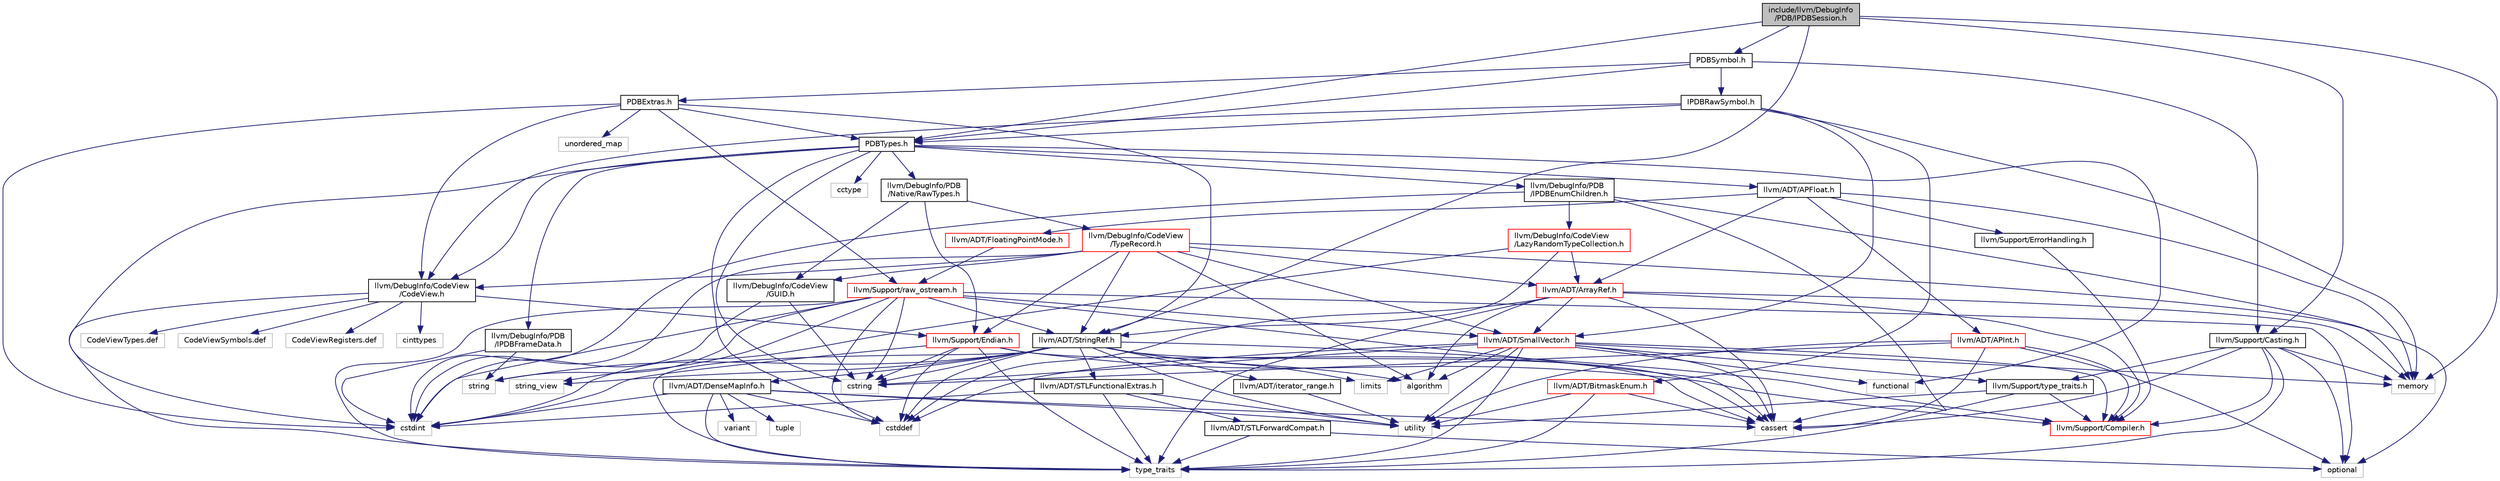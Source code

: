 digraph "include/llvm/DebugInfo/PDB/IPDBSession.h"
{
 // LATEX_PDF_SIZE
  bgcolor="transparent";
  edge [fontname="Helvetica",fontsize="10",labelfontname="Helvetica",labelfontsize="10"];
  node [fontname="Helvetica",fontsize="10",shape=record];
  Node1 [label="include/llvm/DebugInfo\l/PDB/IPDBSession.h",height=0.2,width=0.4,color="black", fillcolor="grey75", style="filled", fontcolor="black",tooltip=" "];
  Node1 -> Node2 [color="midnightblue",fontsize="10",style="solid",fontname="Helvetica"];
  Node2 [label="PDBSymbol.h",height=0.2,width=0.4,color="black",URL="$PDBSymbol_8h.html",tooltip=" "];
  Node2 -> Node3 [color="midnightblue",fontsize="10",style="solid",fontname="Helvetica"];
  Node3 [label="IPDBRawSymbol.h",height=0.2,width=0.4,color="black",URL="$IPDBRawSymbol_8h.html",tooltip=" "];
  Node3 -> Node4 [color="midnightblue",fontsize="10",style="solid",fontname="Helvetica"];
  Node4 [label="PDBTypes.h",height=0.2,width=0.4,color="black",URL="$PDBTypes_8h.html",tooltip=" "];
  Node4 -> Node5 [color="midnightblue",fontsize="10",style="solid",fontname="Helvetica"];
  Node5 [label="llvm/ADT/APFloat.h",height=0.2,width=0.4,color="black",URL="$APFloat_8h.html",tooltip=" "];
  Node5 -> Node6 [color="midnightblue",fontsize="10",style="solid",fontname="Helvetica"];
  Node6 [label="llvm/ADT/APInt.h",height=0.2,width=0.4,color="red",URL="$APInt_8h.html",tooltip=" "];
  Node6 -> Node7 [color="midnightblue",fontsize="10",style="solid",fontname="Helvetica"];
  Node7 [label="llvm/Support/Compiler.h",height=0.2,width=0.4,color="red",URL="$Compiler_8h.html",tooltip=" "];
  Node6 -> Node16 [color="midnightblue",fontsize="10",style="solid",fontname="Helvetica"];
  Node16 [label="cassert",height=0.2,width=0.4,color="grey75",tooltip=" "];
  Node6 -> Node15 [color="midnightblue",fontsize="10",style="solid",fontname="Helvetica"];
  Node15 [label="cstring",height=0.2,width=0.4,color="grey75",tooltip=" "];
  Node6 -> Node18 [color="midnightblue",fontsize="10",style="solid",fontname="Helvetica"];
  Node18 [label="optional",height=0.2,width=0.4,color="grey75",tooltip=" "];
  Node6 -> Node19 [color="midnightblue",fontsize="10",style="solid",fontname="Helvetica"];
  Node19 [label="utility",height=0.2,width=0.4,color="grey75",tooltip=" "];
  Node5 -> Node20 [color="midnightblue",fontsize="10",style="solid",fontname="Helvetica"];
  Node20 [label="llvm/ADT/ArrayRef.h",height=0.2,width=0.4,color="red",URL="$ArrayRef_8h.html",tooltip=" "];
  Node20 -> Node35 [color="midnightblue",fontsize="10",style="solid",fontname="Helvetica"];
  Node35 [label="llvm/ADT/SmallVector.h",height=0.2,width=0.4,color="red",URL="$SmallVector_8h.html",tooltip=" "];
  Node35 -> Node7 [color="midnightblue",fontsize="10",style="solid",fontname="Helvetica"];
  Node35 -> Node31 [color="midnightblue",fontsize="10",style="solid",fontname="Helvetica"];
  Node31 [label="llvm/Support/type_traits.h",height=0.2,width=0.4,color="black",URL="$type__traits_8h.html",tooltip=" "];
  Node31 -> Node7 [color="midnightblue",fontsize="10",style="solid",fontname="Helvetica"];
  Node31 -> Node14 [color="midnightblue",fontsize="10",style="solid",fontname="Helvetica"];
  Node14 [label="type_traits",height=0.2,width=0.4,color="grey75",tooltip=" "];
  Node31 -> Node19 [color="midnightblue",fontsize="10",style="solid",fontname="Helvetica"];
  Node35 -> Node32 [color="midnightblue",fontsize="10",style="solid",fontname="Helvetica"];
  Node32 [label="algorithm",height=0.2,width=0.4,color="grey75",tooltip=" "];
  Node35 -> Node16 [color="midnightblue",fontsize="10",style="solid",fontname="Helvetica"];
  Node35 -> Node29 [color="midnightblue",fontsize="10",style="solid",fontname="Helvetica"];
  Node29 [label="cstddef",height=0.2,width=0.4,color="grey75",tooltip=" "];
  Node35 -> Node15 [color="midnightblue",fontsize="10",style="solid",fontname="Helvetica"];
  Node35 -> Node37 [color="midnightblue",fontsize="10",style="solid",fontname="Helvetica"];
  Node37 [label="functional",height=0.2,width=0.4,color="grey75",tooltip=" "];
  Node35 -> Node13 [color="midnightblue",fontsize="10",style="solid",fontname="Helvetica"];
  Node13 [label="limits",height=0.2,width=0.4,color="grey75",tooltip=" "];
  Node35 -> Node40 [color="midnightblue",fontsize="10",style="solid",fontname="Helvetica"];
  Node40 [label="memory",height=0.2,width=0.4,color="grey75",tooltip=" "];
  Node35 -> Node14 [color="midnightblue",fontsize="10",style="solid",fontname="Helvetica"];
  Node35 -> Node19 [color="midnightblue",fontsize="10",style="solid",fontname="Helvetica"];
  Node20 -> Node7 [color="midnightblue",fontsize="10",style="solid",fontname="Helvetica"];
  Node20 -> Node32 [color="midnightblue",fontsize="10",style="solid",fontname="Helvetica"];
  Node20 -> Node16 [color="midnightblue",fontsize="10",style="solid",fontname="Helvetica"];
  Node20 -> Node29 [color="midnightblue",fontsize="10",style="solid",fontname="Helvetica"];
  Node20 -> Node40 [color="midnightblue",fontsize="10",style="solid",fontname="Helvetica"];
  Node20 -> Node14 [color="midnightblue",fontsize="10",style="solid",fontname="Helvetica"];
  Node5 -> Node51 [color="midnightblue",fontsize="10",style="solid",fontname="Helvetica"];
  Node51 [label="llvm/ADT/FloatingPointMode.h",height=0.2,width=0.4,color="red",URL="$FloatingPointMode_8h.html",tooltip=" "];
  Node51 -> Node57 [color="midnightblue",fontsize="10",style="solid",fontname="Helvetica"];
  Node57 [label="llvm/Support/raw_ostream.h",height=0.2,width=0.4,color="red",URL="$raw__ostream_8h.html",tooltip=" "];
  Node57 -> Node35 [color="midnightblue",fontsize="10",style="solid",fontname="Helvetica"];
  Node57 -> Node53 [color="midnightblue",fontsize="10",style="solid",fontname="Helvetica"];
  Node53 [label="llvm/ADT/StringRef.h",height=0.2,width=0.4,color="black",URL="$StringRef_8h.html",tooltip=" "];
  Node53 -> Node54 [color="midnightblue",fontsize="10",style="solid",fontname="Helvetica"];
  Node54 [label="llvm/ADT/DenseMapInfo.h",height=0.2,width=0.4,color="black",URL="$DenseMapInfo_8h.html",tooltip=" "];
  Node54 -> Node16 [color="midnightblue",fontsize="10",style="solid",fontname="Helvetica"];
  Node54 -> Node29 [color="midnightblue",fontsize="10",style="solid",fontname="Helvetica"];
  Node54 -> Node12 [color="midnightblue",fontsize="10",style="solid",fontname="Helvetica"];
  Node12 [label="cstdint",height=0.2,width=0.4,color="grey75",tooltip=" "];
  Node54 -> Node34 [color="midnightblue",fontsize="10",style="solid",fontname="Helvetica"];
  Node34 [label="tuple",height=0.2,width=0.4,color="grey75",tooltip=" "];
  Node54 -> Node14 [color="midnightblue",fontsize="10",style="solid",fontname="Helvetica"];
  Node54 -> Node19 [color="midnightblue",fontsize="10",style="solid",fontname="Helvetica"];
  Node54 -> Node55 [color="midnightblue",fontsize="10",style="solid",fontname="Helvetica"];
  Node55 [label="variant",height=0.2,width=0.4,color="grey75",tooltip=" "];
  Node53 -> Node44 [color="midnightblue",fontsize="10",style="solid",fontname="Helvetica"];
  Node44 [label="llvm/ADT/STLFunctionalExtras.h",height=0.2,width=0.4,color="black",URL="$STLFunctionalExtras_8h.html",tooltip=" "];
  Node44 -> Node43 [color="midnightblue",fontsize="10",style="solid",fontname="Helvetica"];
  Node43 [label="llvm/ADT/STLForwardCompat.h",height=0.2,width=0.4,color="black",URL="$STLForwardCompat_8h.html",tooltip=" "];
  Node43 -> Node18 [color="midnightblue",fontsize="10",style="solid",fontname="Helvetica"];
  Node43 -> Node14 [color="midnightblue",fontsize="10",style="solid",fontname="Helvetica"];
  Node44 -> Node12 [color="midnightblue",fontsize="10",style="solid",fontname="Helvetica"];
  Node44 -> Node14 [color="midnightblue",fontsize="10",style="solid",fontname="Helvetica"];
  Node44 -> Node19 [color="midnightblue",fontsize="10",style="solid",fontname="Helvetica"];
  Node53 -> Node47 [color="midnightblue",fontsize="10",style="solid",fontname="Helvetica"];
  Node47 [label="llvm/ADT/iterator_range.h",height=0.2,width=0.4,color="black",URL="$iterator__range_8h.html",tooltip=" "];
  Node47 -> Node19 [color="midnightblue",fontsize="10",style="solid",fontname="Helvetica"];
  Node53 -> Node7 [color="midnightblue",fontsize="10",style="solid",fontname="Helvetica"];
  Node53 -> Node32 [color="midnightblue",fontsize="10",style="solid",fontname="Helvetica"];
  Node53 -> Node16 [color="midnightblue",fontsize="10",style="solid",fontname="Helvetica"];
  Node53 -> Node29 [color="midnightblue",fontsize="10",style="solid",fontname="Helvetica"];
  Node53 -> Node15 [color="midnightblue",fontsize="10",style="solid",fontname="Helvetica"];
  Node53 -> Node13 [color="midnightblue",fontsize="10",style="solid",fontname="Helvetica"];
  Node53 -> Node33 [color="midnightblue",fontsize="10",style="solid",fontname="Helvetica"];
  Node33 [label="string",height=0.2,width=0.4,color="grey75",tooltip=" "];
  Node53 -> Node56 [color="midnightblue",fontsize="10",style="solid",fontname="Helvetica"];
  Node56 [label="string_view",height=0.2,width=0.4,color="grey75",tooltip=" "];
  Node53 -> Node14 [color="midnightblue",fontsize="10",style="solid",fontname="Helvetica"];
  Node53 -> Node19 [color="midnightblue",fontsize="10",style="solid",fontname="Helvetica"];
  Node57 -> Node16 [color="midnightblue",fontsize="10",style="solid",fontname="Helvetica"];
  Node57 -> Node29 [color="midnightblue",fontsize="10",style="solid",fontname="Helvetica"];
  Node57 -> Node12 [color="midnightblue",fontsize="10",style="solid",fontname="Helvetica"];
  Node57 -> Node15 [color="midnightblue",fontsize="10",style="solid",fontname="Helvetica"];
  Node57 -> Node18 [color="midnightblue",fontsize="10",style="solid",fontname="Helvetica"];
  Node57 -> Node33 [color="midnightblue",fontsize="10",style="solid",fontname="Helvetica"];
  Node57 -> Node56 [color="midnightblue",fontsize="10",style="solid",fontname="Helvetica"];
  Node57 -> Node14 [color="midnightblue",fontsize="10",style="solid",fontname="Helvetica"];
  Node5 -> Node27 [color="midnightblue",fontsize="10",style="solid",fontname="Helvetica"];
  Node27 [label="llvm/Support/ErrorHandling.h",height=0.2,width=0.4,color="black",URL="$Support_2ErrorHandling_8h.html",tooltip=" "];
  Node27 -> Node7 [color="midnightblue",fontsize="10",style="solid",fontname="Helvetica"];
  Node5 -> Node40 [color="midnightblue",fontsize="10",style="solid",fontname="Helvetica"];
  Node4 -> Node59 [color="midnightblue",fontsize="10",style="solid",fontname="Helvetica"];
  Node59 [label="llvm/DebugInfo/CodeView\l/CodeView.h",height=0.2,width=0.4,color="black",URL="$CodeView_8h.html",tooltip=" "];
  Node59 -> Node60 [color="midnightblue",fontsize="10",style="solid",fontname="Helvetica"];
  Node60 [label="cinttypes",height=0.2,width=0.4,color="grey75",tooltip=" "];
  Node59 -> Node14 [color="midnightblue",fontsize="10",style="solid",fontname="Helvetica"];
  Node59 -> Node61 [color="midnightblue",fontsize="10",style="solid",fontname="Helvetica"];
  Node61 [label="llvm/Support/Endian.h",height=0.2,width=0.4,color="red",URL="$Endian_8h.html",tooltip=" "];
  Node61 -> Node7 [color="midnightblue",fontsize="10",style="solid",fontname="Helvetica"];
  Node61 -> Node16 [color="midnightblue",fontsize="10",style="solid",fontname="Helvetica"];
  Node61 -> Node29 [color="midnightblue",fontsize="10",style="solid",fontname="Helvetica"];
  Node61 -> Node12 [color="midnightblue",fontsize="10",style="solid",fontname="Helvetica"];
  Node61 -> Node15 [color="midnightblue",fontsize="10",style="solid",fontname="Helvetica"];
  Node61 -> Node14 [color="midnightblue",fontsize="10",style="solid",fontname="Helvetica"];
  Node59 -> Node62 [color="midnightblue",fontsize="10",style="solid",fontname="Helvetica"];
  Node62 [label="CodeViewTypes.def",height=0.2,width=0.4,color="grey75",tooltip=" "];
  Node59 -> Node63 [color="midnightblue",fontsize="10",style="solid",fontname="Helvetica"];
  Node63 [label="CodeViewSymbols.def",height=0.2,width=0.4,color="grey75",tooltip=" "];
  Node59 -> Node64 [color="midnightblue",fontsize="10",style="solid",fontname="Helvetica"];
  Node64 [label="CodeViewRegisters.def",height=0.2,width=0.4,color="grey75",tooltip=" "];
  Node4 -> Node65 [color="midnightblue",fontsize="10",style="solid",fontname="Helvetica"];
  Node65 [label="llvm/DebugInfo/PDB\l/IPDBEnumChildren.h",height=0.2,width=0.4,color="black",URL="$IPDBEnumChildren_8h.html",tooltip=" "];
  Node65 -> Node66 [color="midnightblue",fontsize="10",style="solid",fontname="Helvetica"];
  Node66 [label="llvm/DebugInfo/CodeView\l/LazyRandomTypeCollection.h",height=0.2,width=0.4,color="red",URL="$LazyRandomTypeCollection_8h.html",tooltip=" "];
  Node66 -> Node20 [color="midnightblue",fontsize="10",style="solid",fontname="Helvetica"];
  Node66 -> Node53 [color="midnightblue",fontsize="10",style="solid",fontname="Helvetica"];
  Node66 -> Node12 [color="midnightblue",fontsize="10",style="solid",fontname="Helvetica"];
  Node65 -> Node16 [color="midnightblue",fontsize="10",style="solid",fontname="Helvetica"];
  Node65 -> Node12 [color="midnightblue",fontsize="10",style="solid",fontname="Helvetica"];
  Node65 -> Node40 [color="midnightblue",fontsize="10",style="solid",fontname="Helvetica"];
  Node4 -> Node101 [color="midnightblue",fontsize="10",style="solid",fontname="Helvetica"];
  Node101 [label="llvm/DebugInfo/PDB\l/IPDBFrameData.h",height=0.2,width=0.4,color="black",URL="$IPDBFrameData_8h.html",tooltip=" "];
  Node101 -> Node12 [color="midnightblue",fontsize="10",style="solid",fontname="Helvetica"];
  Node101 -> Node33 [color="midnightblue",fontsize="10",style="solid",fontname="Helvetica"];
  Node4 -> Node102 [color="midnightblue",fontsize="10",style="solid",fontname="Helvetica"];
  Node102 [label="llvm/DebugInfo/PDB\l/Native/RawTypes.h",height=0.2,width=0.4,color="black",URL="$RawTypes_8h.html",tooltip=" "];
  Node102 -> Node103 [color="midnightblue",fontsize="10",style="solid",fontname="Helvetica"];
  Node103 [label="llvm/DebugInfo/CodeView\l/GUID.h",height=0.2,width=0.4,color="black",URL="$GUID_8h.html",tooltip=" "];
  Node103 -> Node12 [color="midnightblue",fontsize="10",style="solid",fontname="Helvetica"];
  Node103 -> Node15 [color="midnightblue",fontsize="10",style="solid",fontname="Helvetica"];
  Node102 -> Node104 [color="midnightblue",fontsize="10",style="solid",fontname="Helvetica"];
  Node104 [label="llvm/DebugInfo/CodeView\l/TypeRecord.h",height=0.2,width=0.4,color="red",URL="$TypeRecord_8h.html",tooltip=" "];
  Node104 -> Node20 [color="midnightblue",fontsize="10",style="solid",fontname="Helvetica"];
  Node104 -> Node35 [color="midnightblue",fontsize="10",style="solid",fontname="Helvetica"];
  Node104 -> Node53 [color="midnightblue",fontsize="10",style="solid",fontname="Helvetica"];
  Node104 -> Node59 [color="midnightblue",fontsize="10",style="solid",fontname="Helvetica"];
  Node104 -> Node103 [color="midnightblue",fontsize="10",style="solid",fontname="Helvetica"];
  Node104 -> Node61 [color="midnightblue",fontsize="10",style="solid",fontname="Helvetica"];
  Node104 -> Node32 [color="midnightblue",fontsize="10",style="solid",fontname="Helvetica"];
  Node104 -> Node12 [color="midnightblue",fontsize="10",style="solid",fontname="Helvetica"];
  Node104 -> Node18 [color="midnightblue",fontsize="10",style="solid",fontname="Helvetica"];
  Node102 -> Node61 [color="midnightblue",fontsize="10",style="solid",fontname="Helvetica"];
  Node4 -> Node105 [color="midnightblue",fontsize="10",style="solid",fontname="Helvetica"];
  Node105 [label="cctype",height=0.2,width=0.4,color="grey75",tooltip=" "];
  Node4 -> Node29 [color="midnightblue",fontsize="10",style="solid",fontname="Helvetica"];
  Node4 -> Node12 [color="midnightblue",fontsize="10",style="solid",fontname="Helvetica"];
  Node4 -> Node15 [color="midnightblue",fontsize="10",style="solid",fontname="Helvetica"];
  Node4 -> Node37 [color="midnightblue",fontsize="10",style="solid",fontname="Helvetica"];
  Node3 -> Node88 [color="midnightblue",fontsize="10",style="solid",fontname="Helvetica"];
  Node88 [label="llvm/ADT/BitmaskEnum.h",height=0.2,width=0.4,color="red",URL="$BitmaskEnum_8h.html",tooltip=" "];
  Node88 -> Node16 [color="midnightblue",fontsize="10",style="solid",fontname="Helvetica"];
  Node88 -> Node14 [color="midnightblue",fontsize="10",style="solid",fontname="Helvetica"];
  Node88 -> Node19 [color="midnightblue",fontsize="10",style="solid",fontname="Helvetica"];
  Node3 -> Node35 [color="midnightblue",fontsize="10",style="solid",fontname="Helvetica"];
  Node3 -> Node59 [color="midnightblue",fontsize="10",style="solid",fontname="Helvetica"];
  Node3 -> Node40 [color="midnightblue",fontsize="10",style="solid",fontname="Helvetica"];
  Node2 -> Node106 [color="midnightblue",fontsize="10",style="solid",fontname="Helvetica"];
  Node106 [label="PDBExtras.h",height=0.2,width=0.4,color="black",URL="$PDBExtras_8h.html",tooltip=" "];
  Node106 -> Node53 [color="midnightblue",fontsize="10",style="solid",fontname="Helvetica"];
  Node106 -> Node59 [color="midnightblue",fontsize="10",style="solid",fontname="Helvetica"];
  Node106 -> Node4 [color="midnightblue",fontsize="10",style="solid",fontname="Helvetica"];
  Node106 -> Node57 [color="midnightblue",fontsize="10",style="solid",fontname="Helvetica"];
  Node106 -> Node12 [color="midnightblue",fontsize="10",style="solid",fontname="Helvetica"];
  Node106 -> Node107 [color="midnightblue",fontsize="10",style="solid",fontname="Helvetica"];
  Node107 [label="unordered_map",height=0.2,width=0.4,color="grey75",tooltip=" "];
  Node2 -> Node4 [color="midnightblue",fontsize="10",style="solid",fontname="Helvetica"];
  Node2 -> Node108 [color="midnightblue",fontsize="10",style="solid",fontname="Helvetica"];
  Node108 [label="llvm/Support/Casting.h",height=0.2,width=0.4,color="black",URL="$Casting_8h.html",tooltip=" "];
  Node108 -> Node7 [color="midnightblue",fontsize="10",style="solid",fontname="Helvetica"];
  Node108 -> Node31 [color="midnightblue",fontsize="10",style="solid",fontname="Helvetica"];
  Node108 -> Node16 [color="midnightblue",fontsize="10",style="solid",fontname="Helvetica"];
  Node108 -> Node40 [color="midnightblue",fontsize="10",style="solid",fontname="Helvetica"];
  Node108 -> Node18 [color="midnightblue",fontsize="10",style="solid",fontname="Helvetica"];
  Node108 -> Node14 [color="midnightblue",fontsize="10",style="solid",fontname="Helvetica"];
  Node1 -> Node4 [color="midnightblue",fontsize="10",style="solid",fontname="Helvetica"];
  Node1 -> Node53 [color="midnightblue",fontsize="10",style="solid",fontname="Helvetica"];
  Node1 -> Node108 [color="midnightblue",fontsize="10",style="solid",fontname="Helvetica"];
  Node1 -> Node40 [color="midnightblue",fontsize="10",style="solid",fontname="Helvetica"];
}
